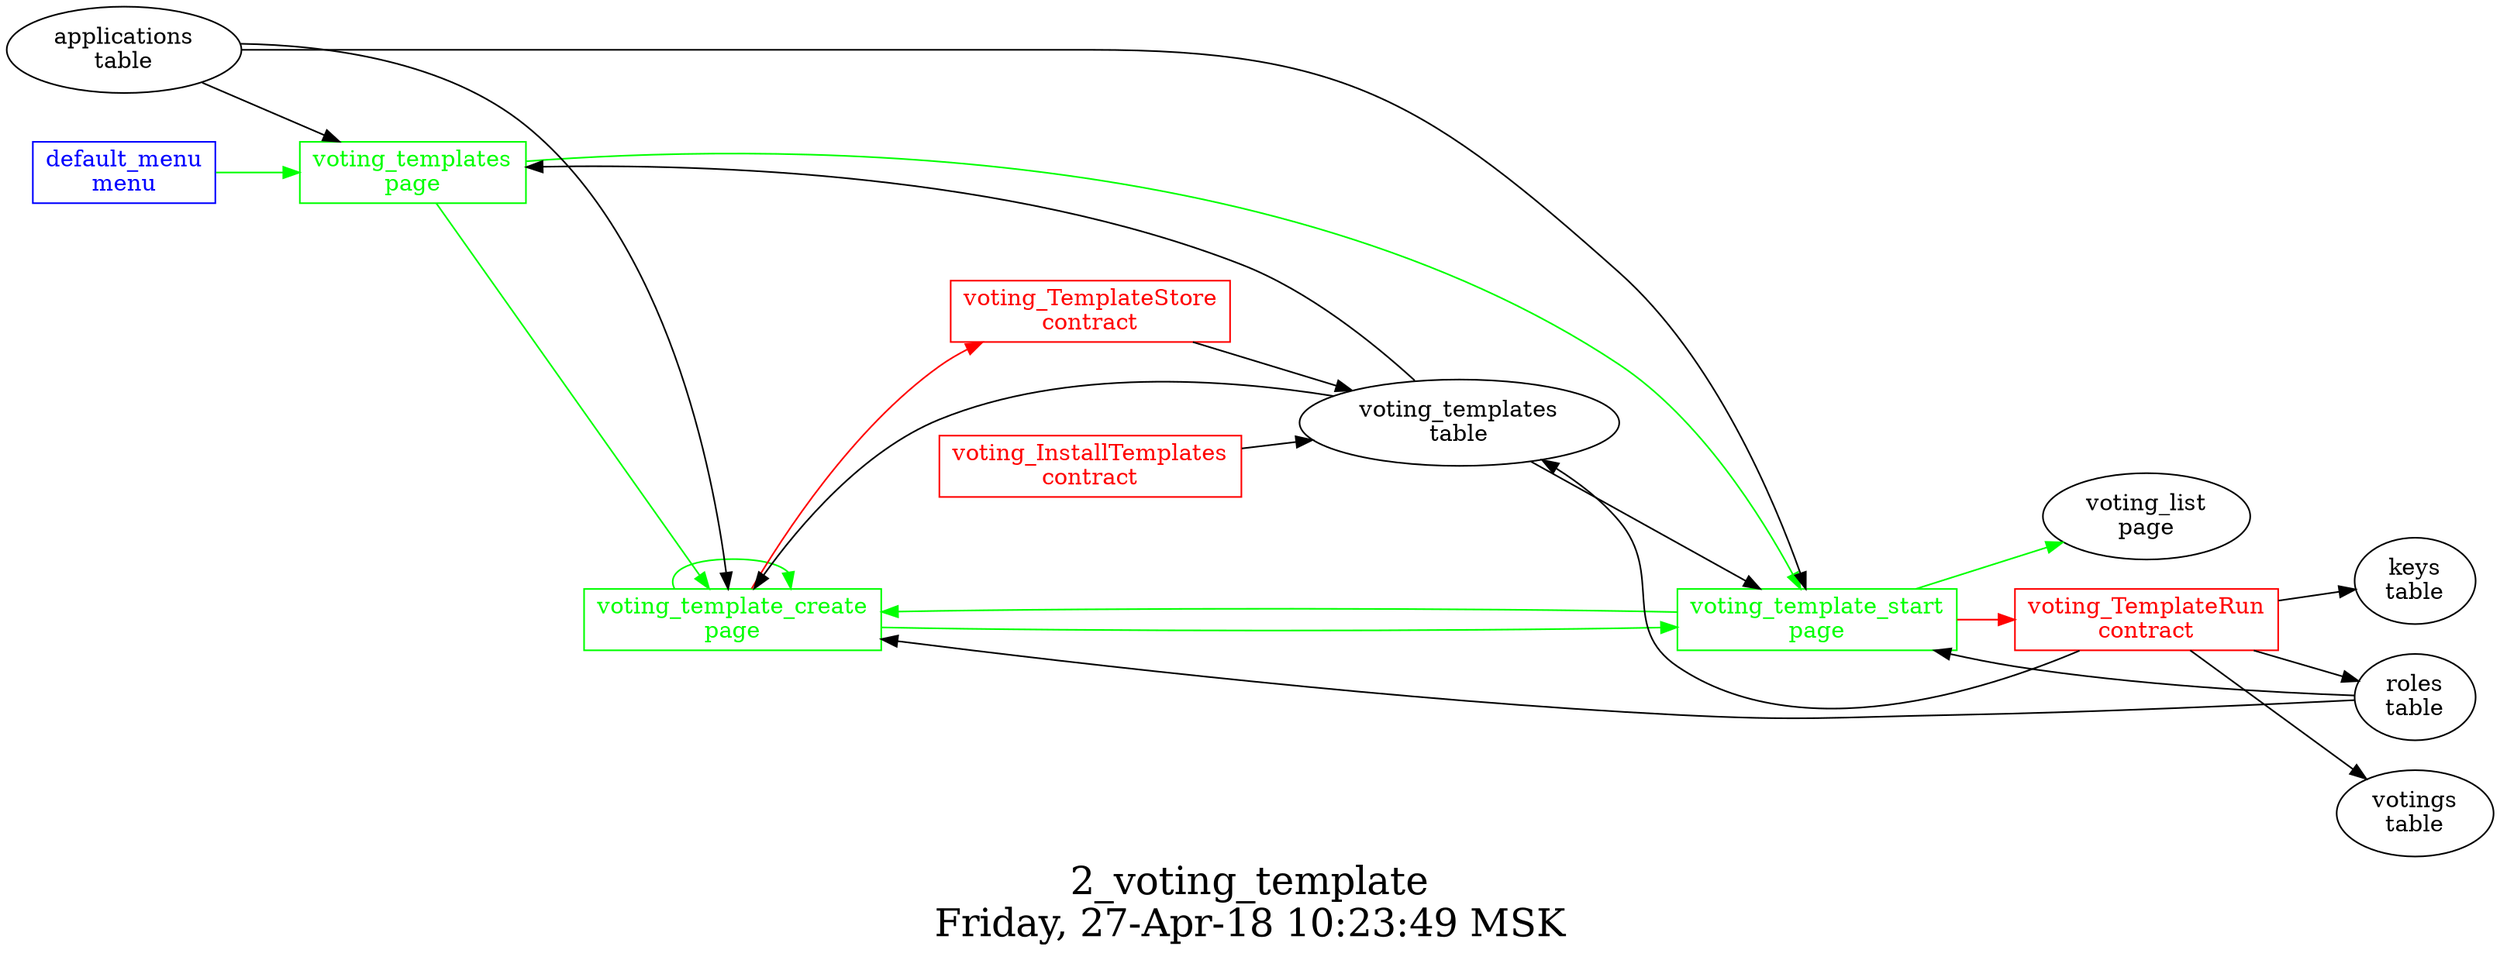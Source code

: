 digraph G {
graph [
  fontsize="24";
  label="2_voting_template\nFriday, 27-Apr-18 10:23:49 MSK";
  nojustify=true;
  ordering=out;
  rankdir=LR;
  size="30";
];
"default_menu\nmenu" -> "voting_templates\npage"  [ color=green ]
"default_menu\nmenu" [color=blue, fontcolor=blue, group=menus, shape=record];
"voting_template_create\npage" -> "voting_TemplateStore\ncontract"  [ color=red ]
"applications\ntable" -> "voting_template_create\npage"  [ color="" ]
"voting_templates\ntable" -> "voting_template_create\npage"  [ color="" ]
"roles\ntable" -> "voting_template_create\npage"  [ color="" ]
"voting_template_create\npage" -> "voting_template_create\npage"  [ color=green ]
"voting_template_create\npage" -> "voting_template_start\npage"  [ color=green ]
"voting_template_create\npage" [color=green, fontcolor=green, group=pages, shape=record];
"voting_template_start\npage" -> "voting_TemplateRun\ncontract"  [ color=red ]
"applications\ntable" -> "voting_template_start\npage"  [ color="" ]
"voting_templates\ntable" -> "voting_template_start\npage"  [ color="" ]
"roles\ntable" -> "voting_template_start\npage"  [ color="" ]
"voting_template_start\npage" -> "voting_template_create\npage"  [ color=green ]
"voting_template_start\npage" -> "voting_list\npage"  [ color=green ]
"voting_template_start\npage" [color=green, fontcolor=green, group=pages, shape=record];
"applications\ntable" -> "voting_templates\npage"  [ color="" ]
"voting_templates\ntable" -> "voting_templates\npage"  [ color="" ]
"voting_templates\npage" -> "voting_template_start\npage"  [ color=green ]
"voting_templates\npage" -> "voting_template_create\npage"  [ color=green ]
"voting_templates\npage" [color=green, fontcolor=green, group=pages, shape=record];
"voting_InstallTemplates\ncontract" -> "voting_templates\ntable"  [ color="" ]
"voting_InstallTemplates\ncontract" [color=red, fontcolor=red, group=contracts, shape=record];
"voting_TemplateRun\ncontract" -> "voting_templates\ntable"  [ color="" ]
"voting_TemplateRun\ncontract" -> "keys\ntable"  [ color="" ]
"voting_TemplateRun\ncontract" -> "roles\ntable"  [ color="" ]
"voting_TemplateRun\ncontract" -> "votings\ntable"  [ color="" ]
"voting_TemplateRun\ncontract" [color=red, fontcolor=red, group=contracts, shape=record];
"voting_TemplateStore\ncontract" -> "voting_templates\ntable"  [ color="" ]
"voting_TemplateStore\ncontract" [color=red, fontcolor=red, group=contracts, shape=record];
"voting_templates\ntable" [color="", fontcolor="", group=tables, shape=""];
}
